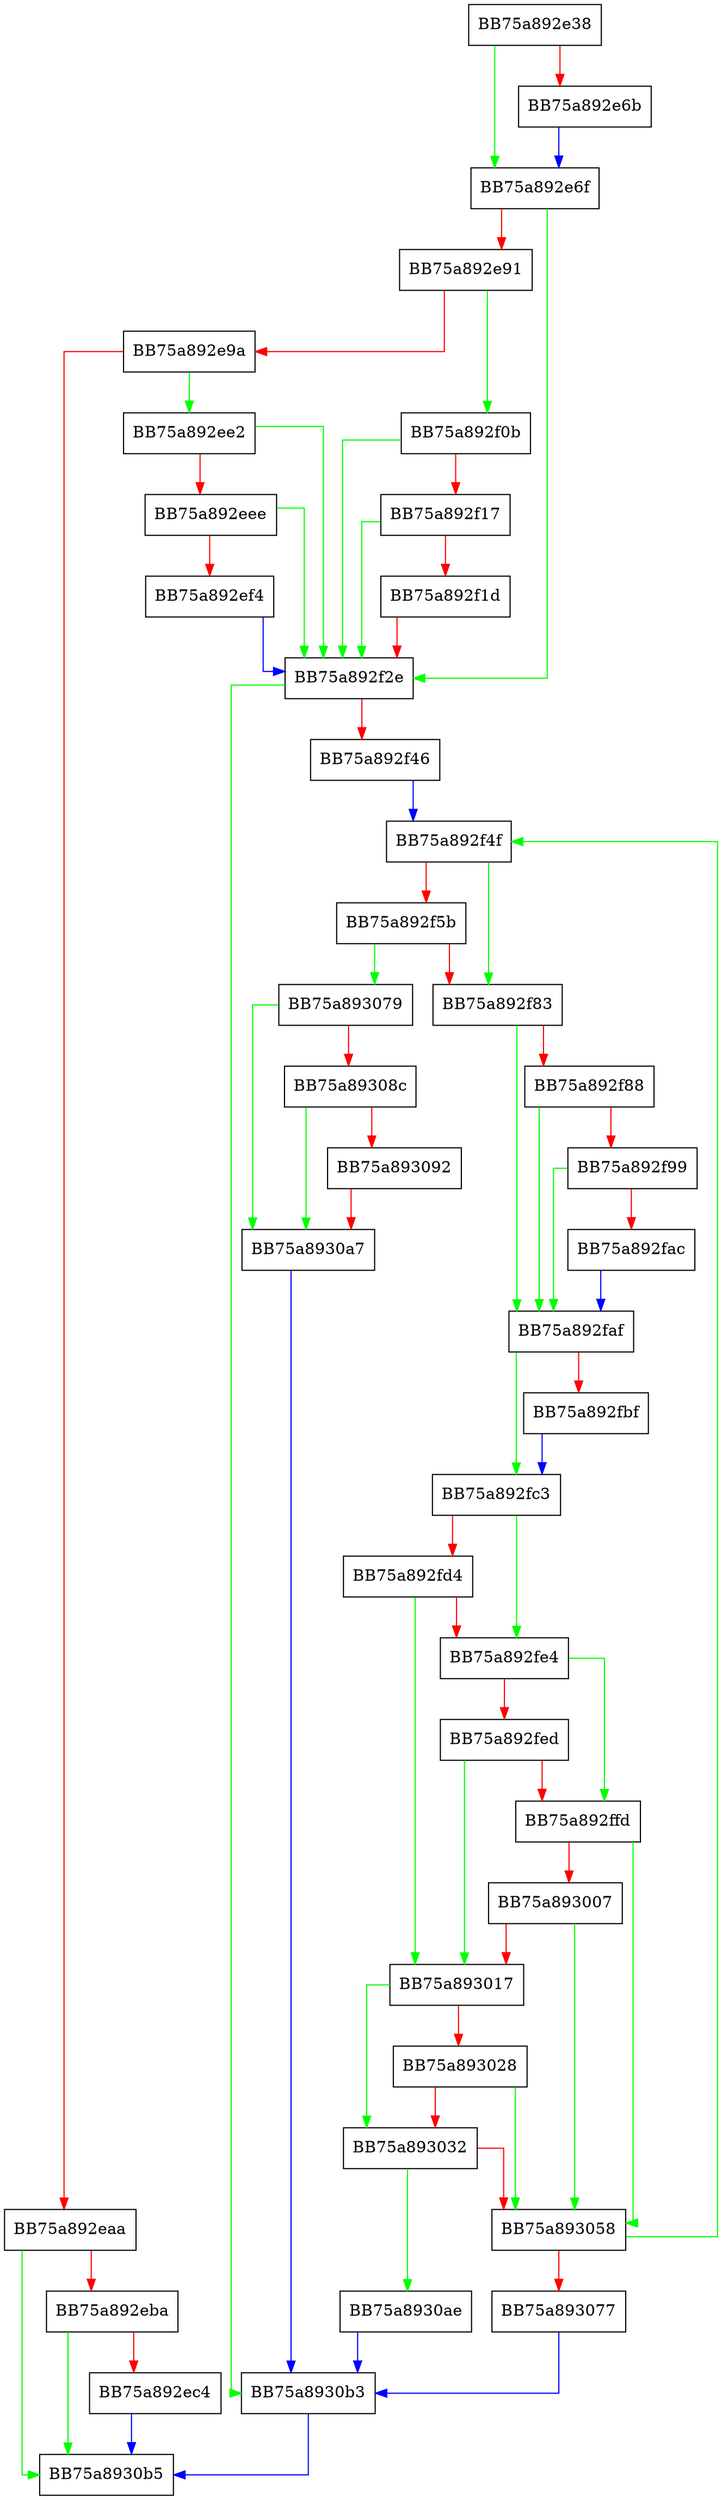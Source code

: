 digraph SpynetThreat {
  node [shape="box"];
  graph [splines=ortho];
  BB75a892e38 -> BB75a892e6f [color="green"];
  BB75a892e38 -> BB75a892e6b [color="red"];
  BB75a892e6b -> BB75a892e6f [color="blue"];
  BB75a892e6f -> BB75a892f2e [color="green"];
  BB75a892e6f -> BB75a892e91 [color="red"];
  BB75a892e91 -> BB75a892f0b [color="green"];
  BB75a892e91 -> BB75a892e9a [color="red"];
  BB75a892e9a -> BB75a892ee2 [color="green"];
  BB75a892e9a -> BB75a892eaa [color="red"];
  BB75a892eaa -> BB75a8930b5 [color="green"];
  BB75a892eaa -> BB75a892eba [color="red"];
  BB75a892eba -> BB75a8930b5 [color="green"];
  BB75a892eba -> BB75a892ec4 [color="red"];
  BB75a892ec4 -> BB75a8930b5 [color="blue"];
  BB75a892ee2 -> BB75a892f2e [color="green"];
  BB75a892ee2 -> BB75a892eee [color="red"];
  BB75a892eee -> BB75a892f2e [color="green"];
  BB75a892eee -> BB75a892ef4 [color="red"];
  BB75a892ef4 -> BB75a892f2e [color="blue"];
  BB75a892f0b -> BB75a892f2e [color="green"];
  BB75a892f0b -> BB75a892f17 [color="red"];
  BB75a892f17 -> BB75a892f2e [color="green"];
  BB75a892f17 -> BB75a892f1d [color="red"];
  BB75a892f1d -> BB75a892f2e [color="red"];
  BB75a892f2e -> BB75a8930b3 [color="green"];
  BB75a892f2e -> BB75a892f46 [color="red"];
  BB75a892f46 -> BB75a892f4f [color="blue"];
  BB75a892f4f -> BB75a892f83 [color="green"];
  BB75a892f4f -> BB75a892f5b [color="red"];
  BB75a892f5b -> BB75a893079 [color="green"];
  BB75a892f5b -> BB75a892f83 [color="red"];
  BB75a892f83 -> BB75a892faf [color="green"];
  BB75a892f83 -> BB75a892f88 [color="red"];
  BB75a892f88 -> BB75a892faf [color="green"];
  BB75a892f88 -> BB75a892f99 [color="red"];
  BB75a892f99 -> BB75a892faf [color="green"];
  BB75a892f99 -> BB75a892fac [color="red"];
  BB75a892fac -> BB75a892faf [color="blue"];
  BB75a892faf -> BB75a892fc3 [color="green"];
  BB75a892faf -> BB75a892fbf [color="red"];
  BB75a892fbf -> BB75a892fc3 [color="blue"];
  BB75a892fc3 -> BB75a892fe4 [color="green"];
  BB75a892fc3 -> BB75a892fd4 [color="red"];
  BB75a892fd4 -> BB75a893017 [color="green"];
  BB75a892fd4 -> BB75a892fe4 [color="red"];
  BB75a892fe4 -> BB75a892ffd [color="green"];
  BB75a892fe4 -> BB75a892fed [color="red"];
  BB75a892fed -> BB75a893017 [color="green"];
  BB75a892fed -> BB75a892ffd [color="red"];
  BB75a892ffd -> BB75a893058 [color="green"];
  BB75a892ffd -> BB75a893007 [color="red"];
  BB75a893007 -> BB75a893058 [color="green"];
  BB75a893007 -> BB75a893017 [color="red"];
  BB75a893017 -> BB75a893032 [color="green"];
  BB75a893017 -> BB75a893028 [color="red"];
  BB75a893028 -> BB75a893058 [color="green"];
  BB75a893028 -> BB75a893032 [color="red"];
  BB75a893032 -> BB75a8930ae [color="green"];
  BB75a893032 -> BB75a893058 [color="red"];
  BB75a893058 -> BB75a892f4f [color="green"];
  BB75a893058 -> BB75a893077 [color="red"];
  BB75a893077 -> BB75a8930b3 [color="blue"];
  BB75a893079 -> BB75a8930a7 [color="green"];
  BB75a893079 -> BB75a89308c [color="red"];
  BB75a89308c -> BB75a8930a7 [color="green"];
  BB75a89308c -> BB75a893092 [color="red"];
  BB75a893092 -> BB75a8930a7 [color="red"];
  BB75a8930a7 -> BB75a8930b3 [color="blue"];
  BB75a8930ae -> BB75a8930b3 [color="blue"];
  BB75a8930b3 -> BB75a8930b5 [color="blue"];
}